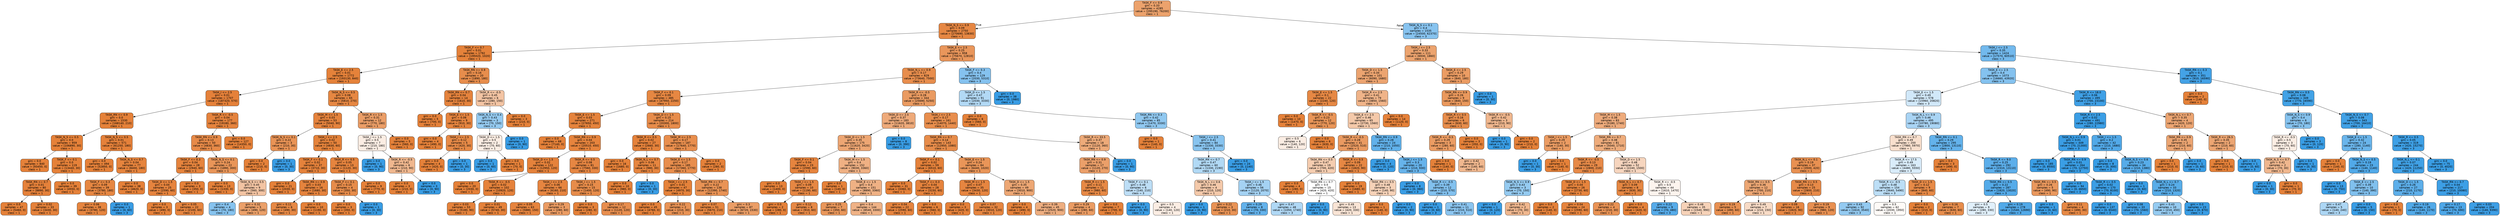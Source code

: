 digraph Tree {
node [shape=box, style="filled, rounded", color="black", fontname=helvetica] ;
edge [fontname=helvetica] ;
0 [label="TASK_F <= 0.9\ngini = 0.33\nsamples = 4285\nvalue = [295190, 76200]\nclass = 1", fillcolor="#eca26c"] ;
1 [label="TASK_N_S <= 0.9\ngini = 0.09\nsamples = 2750\nvalue = [270690, 13830]\nclass = 1", fillcolor="#e68743"] ;
0 -> 1 [labeldistance=2.5, labelangle=45, headlabel="True"] ;
2 [label="TASK_F <= 0.7\ngini = 0.01\nsamples = 1792\nvalue = [195020, 1020]\nclass = 1", fillcolor="#e5823a"] ;
1 -> 2 ;
3 [label="TASK_E <= 2.5\ngini = 0.01\nsamples = 1772\nvalue = [193130, 840]\nclass = 1", fillcolor="#e5823a"] ;
2 -> 3 ;
4 [label="TASK_I <= 2.5\ngini = 0.01\nsamples = 1707\nvalue = [187320, 570]\nclass = 1", fillcolor="#e5813a"] ;
3 -> 4 ;
5 [label="TASK_RN <= 0.9\ngini = 0.0\nsamples = 1530\nvalue = [168140, 210]\nclass = 1", fillcolor="#e58139"] ;
4 -> 5 ;
6 [label="TASK_N_S <= 0.5\ngini = 0.0\nsamples = 959\nvalue = [106890, 30]\nclass = 1", fillcolor="#e58139"] ;
5 -> 6 ;
7 [label="gini = 0.0\nsamples = 840\nvalue = [93450, 0]\nclass = 1", fillcolor="#e58139"] ;
6 -> 7 ;
8 [label="TASK_F <= 0.1\ngini = 0.0\nsamples = 119\nvalue = [13440, 30]\nclass = 1", fillcolor="#e58139"] ;
6 -> 8 ;
9 [label="TASK_RN <= 0.7\ngini = 0.01\nsamples = 80\nvalue = [8890, 30]\nclass = 1", fillcolor="#e5813a"] ;
8 -> 9 ;
10 [label="gini = 0.0\nsamples = 47\nvalue = [5460, 0]\nclass = 1", fillcolor="#e58139"] ;
9 -> 10 ;
11 [label="gini = 0.02\nsamples = 33\nvalue = [3430, 30]\nclass = 1", fillcolor="#e5823b"] ;
9 -> 11 ;
12 [label="gini = 0.0\nsamples = 39\nvalue = [4550, 0]\nclass = 1", fillcolor="#e58139"] ;
8 -> 12 ;
13 [label="TASK_N_S <= 0.5\ngini = 0.01\nsamples = 571\nvalue = [61250, 180]\nclass = 1", fillcolor="#e5813a"] ;
5 -> 13 ;
14 [label="gini = 0.0\nsamples = 494\nvalue = [52850, 0]\nclass = 1", fillcolor="#e58139"] ;
13 -> 14 ;
15 [label="TASK_N_S <= 0.7\ngini = 0.04\nsamples = 77\nvalue = [8400, 180]\nclass = 1", fillcolor="#e6843d"] ;
13 -> 15 ;
16 [label="TASK_F <= 0.3\ngini = 0.09\nsamples = 39\nvalue = [3780, 180]\nclass = 1", fillcolor="#e68742"] ;
15 -> 16 ;
17 [label="gini = 0.06\nsamples = 38\nvalue = [3780, 120]\nclass = 1", fillcolor="#e6853f"] ;
16 -> 17 ;
18 [label="gini = 0.0\nsamples = 1\nvalue = [0, 60]\nclass = 3", fillcolor="#399de5"] ;
16 -> 18 ;
19 [label="gini = 0.0\nsamples = 38\nvalue = [4620, 0]\nclass = 1", fillcolor="#e58139"] ;
15 -> 19 ;
20 [label="TASK_R <= -0.5\ngini = 0.04\nsamples = 177\nvalue = [19180, 360]\nclass = 1", fillcolor="#e5833d"] ;
4 -> 20 ;
21 [label="TASK_RN <= 0.9\ngini = 0.13\nsamples = 50\nvalue = [4830, 360]\nclass = 1", fillcolor="#e78a48"] ;
20 -> 21 ;
22 [label="TASK_F <= 0.3\ngini = 0.04\nsamples = 28\nvalue = [2940, 60]\nclass = 1", fillcolor="#e6843d"] ;
21 -> 22 ;
23 [label="TASK_D <= 1.5\ngini = 0.04\nsamples = 25\nvalue = [2590, 60]\nclass = 1", fillcolor="#e6843e"] ;
22 -> 23 ;
24 [label="gini = 0.0\nsamples = 3\nvalue = [490, 0]\nclass = 1", fillcolor="#e58139"] ;
23 -> 24 ;
25 [label="gini = 0.05\nsamples = 22\nvalue = [2100, 60]\nclass = 1", fillcolor="#e6853f"] ;
23 -> 25 ;
26 [label="gini = 0.0\nsamples = 3\nvalue = [350, 0]\nclass = 1", fillcolor="#e58139"] ;
22 -> 26 ;
27 [label="TASK_N_S <= 0.1\ngini = 0.24\nsamples = 22\nvalue = [1890, 300]\nclass = 1", fillcolor="#e99558"] ;
21 -> 27 ;
28 [label="gini = 0.0\nsamples = 13\nvalue = [1330, 0]\nclass = 1", fillcolor="#e58139"] ;
27 -> 28 ;
29 [label="TASK_N_S <= 0.5\ngini = 0.45\nsamples = 9\nvalue = [560, 300]\nclass = 1", fillcolor="#f3c4a3"] ;
27 -> 29 ;
30 [label="gini = 0.4\nsamples = 4\nvalue = [70, 180]\nclass = 3", fillcolor="#86c3ef"] ;
29 -> 30 ;
31 [label="gini = 0.32\nsamples = 5\nvalue = [490, 120]\nclass = 1", fillcolor="#eba069"] ;
29 -> 31 ;
32 [label="gini = 0.0\nsamples = 127\nvalue = [14350, 0]\nclass = 1", fillcolor="#e58139"] ;
20 -> 32 ;
33 [label="TASK_N_S <= 0.5\ngini = 0.08\nsamples = 65\nvalue = [5810, 270]\nclass = 1", fillcolor="#e68742"] ;
3 -> 33 ;
34 [label="TASK_M <= 1.5\ngini = 0.03\nsamples = 53\nvalue = [5040, 90]\nclass = 1", fillcolor="#e5833d"] ;
33 -> 34 ;
35 [label="TASK_N_S <= 0.1\ngini = 0.22\nsamples = 3\nvalue = [210, 30]\nclass = 1", fillcolor="#e99355"] ;
34 -> 35 ;
36 [label="gini = 0.0\nsamples = 2\nvalue = [210, 0]\nclass = 1", fillcolor="#e58139"] ;
35 -> 36 ;
37 [label="gini = 0.0\nsamples = 1\nvalue = [0, 30]\nclass = 3", fillcolor="#399de5"] ;
35 -> 37 ;
38 [label="TASK_I <= 2.5\ngini = 0.02\nsamples = 50\nvalue = [4830, 60]\nclass = 1", fillcolor="#e5833b"] ;
34 -> 38 ;
39 [label="TASK_F <= 0.1\ngini = 0.02\nsamples = 37\nvalue = [3710, 30]\nclass = 1", fillcolor="#e5823b"] ;
38 -> 39 ;
40 [label="gini = 0.0\nsamples = 21\nvalue = [2030, 0]\nclass = 1", fillcolor="#e58139"] ;
39 -> 40 ;
41 [label="TASK_RN <= 0.9\ngini = 0.03\nsamples = 16\nvalue = [1680, 30]\nclass = 1", fillcolor="#e5833d"] ;
39 -> 41 ;
42 [label="gini = 0.11\nsamples = 6\nvalue = [490, 30]\nclass = 1", fillcolor="#e78945"] ;
41 -> 42 ;
43 [label="gini = 0.0\nsamples = 10\nvalue = [1190, 0]\nclass = 1", fillcolor="#e58139"] ;
41 -> 43 ;
44 [label="TASK_R <= 0.5\ngini = 0.05\nsamples = 13\nvalue = [1120, 30]\nclass = 1", fillcolor="#e6843e"] ;
38 -> 44 ;
45 [label="TASK_F <= 0.1\ngini = 0.15\nsamples = 4\nvalue = [350, 30]\nclass = 1", fillcolor="#e78c4a"] ;
44 -> 45 ;
46 [label="gini = 0.0\nsamples = 3\nvalue = [350, 0]\nclass = 1", fillcolor="#e58139"] ;
45 -> 46 ;
47 [label="gini = 0.0\nsamples = 1\nvalue = [0, 30]\nclass = 3", fillcolor="#399de5"] ;
45 -> 47 ;
48 [label="gini = 0.0\nsamples = 9\nvalue = [770, 0]\nclass = 1", fillcolor="#e58139"] ;
44 -> 48 ;
49 [label="TASK_R <= 1.5\ngini = 0.31\nsamples = 12\nvalue = [770, 180]\nclass = 1", fillcolor="#eb9e67"] ;
33 -> 49 ;
50 [label="TASK_I <= 1.5\ngini = 0.5\nsamples = 7\nvalue = [210, 180]\nclass = 1", fillcolor="#fbede3"] ;
49 -> 50 ;
51 [label="gini = 0.0\nsamples = 1\nvalue = [0, 90]\nclass = 3", fillcolor="#399de5"] ;
50 -> 51 ;
52 [label="TASK_R <= -0.5\ngini = 0.42\nsamples = 6\nvalue = [210, 90]\nclass = 1", fillcolor="#f0b78e"] ;
50 -> 52 ;
53 [label="gini = 0.0\nsamples = 3\nvalue = [210, 0]\nclass = 1", fillcolor="#e58139"] ;
52 -> 53 ;
54 [label="gini = 0.0\nsamples = 3\nvalue = [0, 90]\nclass = 3", fillcolor="#399de5"] ;
52 -> 54 ;
55 [label="gini = 0.0\nsamples = 5\nvalue = [560, 0]\nclass = 1", fillcolor="#e58139"] ;
49 -> 55 ;
56 [label="TASK_RN <= 0.9\ngini = 0.16\nsamples = 20\nvalue = [1890, 180]\nclass = 1", fillcolor="#e78d4c"] ;
2 -> 56 ;
57 [label="TASK_RN <= 0.7\ngini = 0.04\nsamples = 14\nvalue = [1610, 30]\nclass = 1", fillcolor="#e5833d"] ;
56 -> 57 ;
58 [label="gini = 0.0\nsamples = 5\nvalue = [700, 0]\nclass = 1", fillcolor="#e58139"] ;
57 -> 58 ;
59 [label="TASK_E <= 1.5\ngini = 0.06\nsamples = 9\nvalue = [910, 30]\nclass = 1", fillcolor="#e68540"] ;
57 -> 59 ;
60 [label="gini = 0.0\nsamples = 4\nvalue = [490, 0]\nclass = 1", fillcolor="#e58139"] ;
59 -> 60 ;
61 [label="TASK_I <= 2.5\ngini = 0.12\nsamples = 5\nvalue = [420, 30]\nclass = 1", fillcolor="#e78a47"] ;
59 -> 61 ;
62 [label="gini = 0.0\nsamples = 4\nvalue = [420, 0]\nclass = 1", fillcolor="#e58139"] ;
61 -> 62 ;
63 [label="gini = 0.0\nsamples = 1\nvalue = [0, 30]\nclass = 3", fillcolor="#399de5"] ;
61 -> 63 ;
64 [label="TASK_R <= -0.5\ngini = 0.45\nsamples = 6\nvalue = [280, 150]\nclass = 1", fillcolor="#f3c4a3"] ;
56 -> 64 ;
65 [label="TASK_N_S <= 0.4\ngini = 0.43\nsamples = 3\nvalue = [70, 150]\nclass = 3", fillcolor="#95cbf1"] ;
64 -> 65 ;
66 [label="TASK_D <= 1.5\ngini = 0.5\nsamples = 2\nvalue = [70, 60]\nclass = 1", fillcolor="#fbede3"] ;
65 -> 66 ;
67 [label="gini = 0.0\nsamples = 1\nvalue = [0, 60]\nclass = 3", fillcolor="#399de5"] ;
66 -> 67 ;
68 [label="gini = 0.0\nsamples = 1\nvalue = [70, 0]\nclass = 1", fillcolor="#e58139"] ;
66 -> 68 ;
69 [label="gini = 0.0\nsamples = 1\nvalue = [0, 90]\nclass = 3", fillcolor="#399de5"] ;
65 -> 69 ;
70 [label="gini = 0.0\nsamples = 3\nvalue = [210, 0]\nclass = 1", fillcolor="#e58139"] ;
64 -> 70 ;
71 [label="TASK_E <= 2.5\ngini = 0.25\nsamples = 958\nvalue = [75670, 12810]\nclass = 1", fillcolor="#e9965b"] ;
1 -> 71 ;
72 [label="TASK_N_L <= 0.9\ngini = 0.17\nsamples = 829\nvalue = [73640, 7500]\nclass = 1", fillcolor="#e88e4d"] ;
71 -> 72 ;
73 [label="TASK_F <= 0.1\ngini = 0.09\nsamples = 485\nvalue = [47950, 2250]\nclass = 1", fillcolor="#e68742"] ;
72 -> 73 ;
74 [label="TASK_E <= 1.5\ngini = 0.03\nsamples = 271\nvalue = [27650, 450]\nclass = 1", fillcolor="#e5833c"] ;
73 -> 74 ;
75 [label="gini = 0.0\nsamples = 68\nvalue = [7140, 0]\nclass = 1", fillcolor="#e58139"] ;
74 -> 75 ;
76 [label="TASK_RN <= 0.9\ngini = 0.04\nsamples = 203\nvalue = [20510, 450]\nclass = 1", fillcolor="#e6843d"] ;
74 -> 76 ;
77 [label="TASK_D <= 1.5\ngini = 0.02\nsamples = 122\nvalue = [12950, 120]\nclass = 1", fillcolor="#e5823b"] ;
76 -> 77 ;
78 [label="gini = 0.0\nsamples = 20\nvalue = [2030, 0]\nclass = 1", fillcolor="#e58139"] ;
77 -> 78 ;
79 [label="TASK_R <= -0.5\ngini = 0.02\nsamples = 102\nvalue = [10920, 120]\nclass = 1", fillcolor="#e5823b"] ;
77 -> 79 ;
80 [label="gini = 0.03\nsamples = 53\nvalue = [5180, 90]\nclass = 1", fillcolor="#e5833c"] ;
79 -> 80 ;
81 [label="gini = 0.01\nsamples = 49\nvalue = [5740, 30]\nclass = 1", fillcolor="#e5823a"] ;
79 -> 81 ;
82 [label="TASK_R <= 0.5\ngini = 0.08\nsamples = 81\nvalue = [7560, 330]\nclass = 1", fillcolor="#e68642"] ;
76 -> 82 ;
83 [label="TASK_I <= 2.5\ngini = 0.06\nsamples = 66\nvalue = [6160, 210]\nclass = 1", fillcolor="#e68540"] ;
82 -> 83 ;
84 [label="gini = 0.05\nsamples = 63\nvalue = [5880, 150]\nclass = 1", fillcolor="#e6843e"] ;
83 -> 84 ;
85 [label="gini = 0.29\nsamples = 3\nvalue = [280, 60]\nclass = 1", fillcolor="#eb9c63"] ;
83 -> 85 ;
86 [label="TASK_I <= 1.5\ngini = 0.15\nsamples = 15\nvalue = [1400, 120]\nclass = 1", fillcolor="#e78c4a"] ;
82 -> 86 ;
87 [label="gini = 0.0\nsamples = 3\nvalue = [280, 0]\nclass = 1", fillcolor="#e58139"] ;
86 -> 87 ;
88 [label="gini = 0.17\nsamples = 12\nvalue = [1120, 120]\nclass = 1", fillcolor="#e88e4e"] ;
86 -> 88 ;
89 [label="TASK_D <= 1.5\ngini = 0.15\nsamples = 214\nvalue = [20300, 1800]\nclass = 1", fillcolor="#e78c4b"] ;
73 -> 89 ;
90 [label="TASK_R <= 0.5\ngini = 0.02\nsamples = 27\nvalue = [2660, 30]\nclass = 1", fillcolor="#e5823b"] ;
89 -> 90 ;
91 [label="gini = 0.0\nsamples = 16\nvalue = [1680, 0]\nclass = 1", fillcolor="#e58139"] ;
90 -> 91 ;
92 [label="TASK_N_L <= 0.7\ngini = 0.06\nsamples = 11\nvalue = [980, 30]\nclass = 1", fillcolor="#e6853f"] ;
90 -> 92 ;
93 [label="gini = 0.0\nsamples = 10\nvalue = [980, 0]\nclass = 1", fillcolor="#e58139"] ;
92 -> 93 ;
94 [label="gini = 0.0\nsamples = 1\nvalue = [0, 30]\nclass = 3", fillcolor="#399de5"] ;
92 -> 94 ;
95 [label="TASK_M <= 2.5\ngini = 0.17\nsamples = 187\nvalue = [17640, 1770]\nclass = 1", fillcolor="#e88e4d"] ;
89 -> 95 ;
96 [label="TASK_E <= 1.5\ngini = 0.17\nsamples = 185\nvalue = [17360, 1770]\nclass = 1", fillcolor="#e88e4d"] ;
95 -> 96 ;
97 [label="TASK_I <= 2.5\ngini = 0.01\nsamples = 47\nvalue = [4970, 30]\nclass = 1", fillcolor="#e5823a"] ;
96 -> 97 ;
98 [label="gini = 0.0\nsamples = 45\nvalue = [4760, 0]\nclass = 1", fillcolor="#e58139"] ;
97 -> 98 ;
99 [label="gini = 0.22\nsamples = 2\nvalue = [210, 30]\nclass = 1", fillcolor="#e99355"] ;
97 -> 99 ;
100 [label="TASK_RN <= 0.7\ngini = 0.22\nsamples = 138\nvalue = [12390, 1740]\nclass = 1", fillcolor="#e99355"] ;
96 -> 100 ;
101 [label="gini = 0.07\nsamples = 51\nvalue = [5670, 210]\nclass = 1", fillcolor="#e68640"] ;
100 -> 101 ;
102 [label="gini = 0.3\nsamples = 87\nvalue = [6720, 1530]\nclass = 1", fillcolor="#eb9e66"] ;
100 -> 102 ;
103 [label="gini = 0.0\nsamples = 2\nvalue = [280, 0]\nclass = 1", fillcolor="#e58139"] ;
95 -> 103 ;
104 [label="TASK_R <= -0.5\ngini = 0.28\nsamples = 344\nvalue = [25690, 5250]\nclass = 1", fillcolor="#ea9b61"] ;
72 -> 104 ;
105 [label="TASK_D <= 2.5\ngini = 0.37\nsamples = 183\nvalue = [11620, 3810]\nclass = 1", fillcolor="#eeaa7a"] ;
104 -> 105 ;
106 [label="TASK_D <= 1.5\ngini = 0.35\nsamples = 175\nvalue = [11620, 3420]\nclass = 1", fillcolor="#eda673"] ;
105 -> 106 ;
107 [label="TASK_F <= 0.1\ngini = 0.04\nsamples = 23\nvalue = [2590, 60]\nclass = 1", fillcolor="#e6843e"] ;
106 -> 107 ;
108 [label="gini = 0.0\nsamples = 13\nvalue = [1400, 0]\nclass = 1", fillcolor="#e58139"] ;
107 -> 108 ;
109 [label="TASK_I <= 1.5\ngini = 0.09\nsamples = 10\nvalue = [1190, 60]\nclass = 1", fillcolor="#e68743"] ;
107 -> 109 ;
110 [label="gini = 0.0\nsamples = 2\nvalue = [280, 0]\nclass = 1", fillcolor="#e58139"] ;
109 -> 110 ;
111 [label="gini = 0.12\nsamples = 8\nvalue = [910, 60]\nclass = 1", fillcolor="#e78946"] ;
109 -> 111 ;
112 [label="TASK_M <= 1.5\ngini = 0.4\nsamples = 152\nvalue = [9030, 3360]\nclass = 1", fillcolor="#efb083"] ;
106 -> 112 ;
113 [label="gini = 0.0\nsamples = 1\nvalue = [140, 0]\nclass = 1", fillcolor="#e58139"] ;
112 -> 113 ;
114 [label="TASK_E <= 1.5\ngini = 0.4\nsamples = 151\nvalue = [8890, 3360]\nclass = 1", fillcolor="#efb184"] ;
112 -> 114 ;
115 [label="gini = 0.25\nsamples = 7\nvalue = [350, 60]\nclass = 1", fillcolor="#e9975b"] ;
114 -> 115 ;
116 [label="gini = 0.4\nsamples = 144\nvalue = [8540, 3300]\nclass = 1", fillcolor="#efb286"] ;
114 -> 116 ;
117 [label="gini = 0.0\nsamples = 8\nvalue = [0, 390]\nclass = 3", fillcolor="#399de5"] ;
105 -> 117 ;
118 [label="TASK_I <= 2.5\ngini = 0.17\nsamples = 161\nvalue = [14070, 1440]\nclass = 1", fillcolor="#e88e4d"] ;
104 -> 118 ;
119 [label="TASK_RN <= 0.7\ngini = 0.14\nsamples = 143\nvalue = [12950, 1080]\nclass = 1", fillcolor="#e78c4a"] ;
118 -> 119 ;
120 [label="TASK_F <= 0.1\ngini = 0.02\nsamples = 59\nvalue = [6510, 60]\nclass = 1", fillcolor="#e5823b"] ;
119 -> 120 ;
121 [label="gini = 0.0\nsamples = 31\nvalue = [3360, 0]\nclass = 1", fillcolor="#e58139"] ;
120 -> 121 ;
122 [label="TASK_F <= 0.3\ngini = 0.04\nsamples = 28\nvalue = [3150, 60]\nclass = 1", fillcolor="#e5833d"] ;
120 -> 122 ;
123 [label="gini = 0.04\nsamples = 22\nvalue = [2590, 60]\nclass = 1", fillcolor="#e6843e"] ;
122 -> 123 ;
124 [label="gini = 0.0\nsamples = 6\nvalue = [560, 0]\nclass = 1", fillcolor="#e58139"] ;
122 -> 124 ;
125 [label="TASK_E <= 1.5\ngini = 0.24\nsamples = 84\nvalue = [6440, 1020]\nclass = 1", fillcolor="#e99558"] ;
119 -> 125 ;
126 [label="TASK_M <= 1.5\ngini = 0.07\nsamples = 35\nvalue = [3430, 120]\nclass = 1", fillcolor="#e68540"] ;
125 -> 126 ;
127 [label="gini = 0.0\nsamples = 3\nvalue = [420, 0]\nclass = 1", fillcolor="#e58139"] ;
126 -> 127 ;
128 [label="gini = 0.07\nsamples = 32\nvalue = [3010, 120]\nclass = 1", fillcolor="#e68641"] ;
126 -> 128 ;
129 [label="TASK_D <= 1.5\ngini = 0.35\nsamples = 49\nvalue = [3010, 900]\nclass = 1", fillcolor="#eda774"] ;
125 -> 129 ;
130 [label="gini = 0.0\nsamples = 4\nvalue = [490, 0]\nclass = 1", fillcolor="#e58139"] ;
129 -> 130 ;
131 [label="gini = 0.39\nsamples = 45\nvalue = [2520, 900]\nclass = 1", fillcolor="#eeae80"] ;
129 -> 131 ;
132 [label="TASK_R <= 33.5\ngini = 0.37\nsamples = 18\nvalue = [1120, 360]\nclass = 1", fillcolor="#edaa79"] ;
118 -> 132 ;
133 [label="TASK_RN <= 0.9\ngini = 0.31\nsamples = 17\nvalue = [1120, 270]\nclass = 1", fillcolor="#eb9f69"] ;
132 -> 133 ;
134 [label="TASK_R <= 1.5\ngini = 0.11\nsamples = 11\nvalue = [980, 60]\nclass = 1", fillcolor="#e78945"] ;
133 -> 134 ;
135 [label="gini = 0.29\nsamples = 4\nvalue = [280, 60]\nclass = 1", fillcolor="#eb9c63"] ;
134 -> 135 ;
136 [label="gini = 0.0\nsamples = 7\nvalue = [700, 0]\nclass = 1", fillcolor="#e58139"] ;
134 -> 136 ;
137 [label="TASK_F <= 0.1\ngini = 0.48\nsamples = 6\nvalue = [140, 210]\nclass = 3", fillcolor="#bddef6"] ;
133 -> 137 ;
138 [label="gini = 0.0\nsamples = 2\nvalue = [0, 90]\nclass = 3", fillcolor="#399de5"] ;
137 -> 138 ;
139 [label="gini = 0.5\nsamples = 4\nvalue = [140, 120]\nclass = 1", fillcolor="#fbede3"] ;
137 -> 139 ;
140 [label="gini = 0.0\nsamples = 1\nvalue = [0, 90]\nclass = 3", fillcolor="#399de5"] ;
132 -> 140 ;
141 [label="TASK_F <= 0.3\ngini = 0.4\nsamples = 129\nvalue = [2030, 5310]\nclass = 3", fillcolor="#85c2ef"] ;
71 -> 141 ;
142 [label="TASK_D <= 1.5\ngini = 0.47\nsamples = 91\nvalue = [2030, 3330]\nclass = 3", fillcolor="#b2d9f5"] ;
141 -> 142 ;
143 [label="gini = 0.0\nsamples = 6\nvalue = [560, 0]\nclass = 1", fillcolor="#e58139"] ;
142 -> 143 ;
144 [label="TASK_RN <= 0.3\ngini = 0.42\nsamples = 85\nvalue = [1470, 3330]\nclass = 3", fillcolor="#90c8f0"] ;
142 -> 144 ;
145 [label="gini = 0.0\nsamples = 1\nvalue = [140, 0]\nclass = 1", fillcolor="#e58139"] ;
144 -> 145 ;
146 [label="TASK_I <= 2.5\ngini = 0.41\nsamples = 84\nvalue = [1330, 3330]\nclass = 3", fillcolor="#88c4ef"] ;
144 -> 146 ;
147 [label="TASK_RN <= 0.7\ngini = 0.47\nsamples = 60\nvalue = [1330, 2190]\nclass = 3", fillcolor="#b1d9f5"] ;
146 -> 147 ;
148 [label="TASK_N_L <= 0.6\ngini = 0.46\nsamples = 4\nvalue = [210, 120]\nclass = 1", fillcolor="#f4c9aa"] ;
147 -> 148 ;
149 [label="gini = 0.0\nsamples = 1\nvalue = [0, 90]\nclass = 3", fillcolor="#399de5"] ;
148 -> 149 ;
150 [label="gini = 0.22\nsamples = 3\nvalue = [210, 30]\nclass = 1", fillcolor="#e99355"] ;
148 -> 150 ;
151 [label="TASK_I <= 1.5\ngini = 0.46\nsamples = 56\nvalue = [1120, 2070]\nclass = 3", fillcolor="#a4d2f3"] ;
147 -> 151 ;
152 [label="gini = 0.29\nsamples = 8\nvalue = [70, 330]\nclass = 3", fillcolor="#63b2eb"] ;
151 -> 152 ;
153 [label="gini = 0.47\nsamples = 48\nvalue = [1050, 1740]\nclass = 3", fillcolor="#b0d8f5"] ;
151 -> 153 ;
154 [label="gini = 0.0\nsamples = 24\nvalue = [0, 1140]\nclass = 3", fillcolor="#399de5"] ;
146 -> 154 ;
155 [label="gini = 0.0\nsamples = 38\nvalue = [0, 1980]\nclass = 3", fillcolor="#399de5"] ;
141 -> 155 ;
156 [label="TASK_N_S <= 0.1\ngini = 0.4\nsamples = 1535\nvalue = [24500, 62370]\nclass = 3", fillcolor="#87c3ef"] ;
0 -> 156 [labeldistance=2.5, labelangle=-45, headlabel="False"] ;
157 [label="TASK_I <= 2.5\ngini = 0.33\nsamples = 111\nvalue = [6930, 1860]\nclass = 1", fillcolor="#eca36e"] ;
156 -> 157 ;
158 [label="TASK_D <= 1.5\ngini = 0.34\nsamples = 101\nvalue = [6090, 1680]\nclass = 1", fillcolor="#eca470"] ;
157 -> 158 ;
159 [label="TASK_E <= 1.5\ngini = 0.1\nsamples = 22\nvalue = [2240, 120]\nclass = 1", fillcolor="#e68844"] ;
158 -> 159 ;
160 [label="gini = 0.0\nsamples = 10\nvalue = [1470, 0]\nclass = 1", fillcolor="#e58139"] ;
159 -> 160 ;
161 [label="TASK_R <= -0.5\ngini = 0.23\nsamples = 12\nvalue = [770, 120]\nclass = 1", fillcolor="#e99558"] ;
159 -> 161 ;
162 [label="gini = 0.5\nsamples = 6\nvalue = [140, 120]\nclass = 1", fillcolor="#fbede3"] ;
161 -> 162 ;
163 [label="gini = 0.0\nsamples = 6\nvalue = [630, 0]\nclass = 1", fillcolor="#e58139"] ;
161 -> 163 ;
164 [label="TASK_R <= 2.5\ngini = 0.41\nsamples = 79\nvalue = [3850, 1560]\nclass = 1", fillcolor="#f0b489"] ;
158 -> 164 ;
165 [label="TASK_E <= 2.5\ngini = 0.46\nsamples = 65\nvalue = [2730, 1560]\nclass = 1", fillcolor="#f4c9aa"] ;
164 -> 165 ;
166 [label="TASK_R <= -0.5\ngini = 0.28\nsamples = 41\nvalue = [2520, 510]\nclass = 1", fillcolor="#ea9a61"] ;
165 -> 166 ;
167 [label="TASK_RN <= 0.5\ngini = 0.47\nsamples = 19\nvalue = [700, 420]\nclass = 1", fillcolor="#f5cdb0"] ;
166 -> 167 ;
168 [label="gini = 0.0\nsamples = 4\nvalue = [280, 0]\nclass = 1", fillcolor="#e58139"] ;
167 -> 168 ;
169 [label="TASK_RN <= 0.7\ngini = 0.5\nsamples = 15\nvalue = [420, 420]\nclass = 1", fillcolor="#ffffff"] ;
167 -> 169 ;
170 [label="gini = 0.0\nsamples = 2\nvalue = [0, 90]\nclass = 3", fillcolor="#399de5"] ;
169 -> 170 ;
171 [label="gini = 0.49\nsamples = 13\nvalue = [420, 330]\nclass = 1", fillcolor="#f9e4d5"] ;
169 -> 171 ;
172 [label="TASK_R <= 0.5\ngini = 0.09\nsamples = 22\nvalue = [1820, 90]\nclass = 1", fillcolor="#e68743"] ;
166 -> 172 ;
173 [label="gini = 0.0\nsamples = 19\nvalue = [1680, 0]\nclass = 1", fillcolor="#e58139"] ;
172 -> 173 ;
174 [label="TASK_RN <= 0.5\ngini = 0.48\nsamples = 3\nvalue = [140, 90]\nclass = 1", fillcolor="#f6d2b8"] ;
172 -> 174 ;
175 [label="gini = 0.0\nsamples = 1\nvalue = [140, 0]\nclass = 1", fillcolor="#e58139"] ;
174 -> 175 ;
176 [label="gini = 0.0\nsamples = 2\nvalue = [0, 90]\nclass = 3", fillcolor="#399de5"] ;
174 -> 176 ;
177 [label="TASK_RN <= 0.9\ngini = 0.28\nsamples = 24\nvalue = [210, 1050]\nclass = 3", fillcolor="#61b1ea"] ;
165 -> 177 ;
178 [label="gini = 0.0\nsamples = 4\nvalue = [0, 120]\nclass = 3", fillcolor="#399de5"] ;
177 -> 178 ;
179 [label="TASK_I <= 1.5\ngini = 0.3\nsamples = 20\nvalue = [210, 930]\nclass = 3", fillcolor="#66b3eb"] ;
177 -> 179 ;
180 [label="gini = 0.0\nsamples = 8\nvalue = [0, 360]\nclass = 3", fillcolor="#399de5"] ;
179 -> 180 ;
181 [label="TASK_R <= -0.5\ngini = 0.39\nsamples = 12\nvalue = [210, 570]\nclass = 3", fillcolor="#82c1ef"] ;
179 -> 181 ;
182 [label="gini = 0.0\nsamples = 1\nvalue = [0, 60]\nclass = 3", fillcolor="#399de5"] ;
181 -> 182 ;
183 [label="gini = 0.41\nsamples = 11\nvalue = [210, 510]\nclass = 3", fillcolor="#8bc5f0"] ;
181 -> 183 ;
184 [label="gini = 0.0\nsamples = 14\nvalue = [1120, 0]\nclass = 1", fillcolor="#e58139"] ;
164 -> 184 ;
185 [label="TASK_E <= 2.5\ngini = 0.29\nsamples = 10\nvalue = [840, 180]\nclass = 1", fillcolor="#eb9c63"] ;
157 -> 185 ;
186 [label="TASK_RN <= 0.9\ngini = 0.26\nsamples = 9\nvalue = [840, 150]\nclass = 1", fillcolor="#ea985c"] ;
185 -> 186 ;
187 [label="TASK_R <= 0.5\ngini = 0.16\nsamples = 6\nvalue = [630, 60]\nclass = 1", fillcolor="#e78d4c"] ;
186 -> 187 ;
188 [label="TASK_R <= -0.5\ngini = 0.29\nsamples = 3\nvalue = [280, 60]\nclass = 1", fillcolor="#eb9c63"] ;
187 -> 188 ;
189 [label="gini = 0.0\nsamples = 1\nvalue = [140, 0]\nclass = 1", fillcolor="#e58139"] ;
188 -> 189 ;
190 [label="gini = 0.42\nsamples = 2\nvalue = [140, 60]\nclass = 1", fillcolor="#f0b78e"] ;
188 -> 190 ;
191 [label="gini = 0.0\nsamples = 3\nvalue = [350, 0]\nclass = 1", fillcolor="#e58139"] ;
187 -> 191 ;
192 [label="TASK_R <= -0.5\ngini = 0.42\nsamples = 3\nvalue = [210, 90]\nclass = 1", fillcolor="#f0b78e"] ;
186 -> 192 ;
193 [label="gini = 0.0\nsamples = 1\nvalue = [0, 90]\nclass = 3", fillcolor="#399de5"] ;
192 -> 193 ;
194 [label="gini = 0.0\nsamples = 2\nvalue = [210, 0]\nclass = 1", fillcolor="#e58139"] ;
192 -> 194 ;
195 [label="gini = 0.0\nsamples = 1\nvalue = [0, 30]\nclass = 3", fillcolor="#399de5"] ;
185 -> 195 ;
196 [label="TASK_I <= 2.5\ngini = 0.35\nsamples = 1424\nvalue = [17570, 60510]\nclass = 3", fillcolor="#72b9ed"] ;
156 -> 196 ;
197 [label="TASK_E <= 2.5\ngini = 0.4\nsamples = 1073\nvalue = [16660, 43920]\nclass = 3", fillcolor="#84c2ef"] ;
196 -> 197 ;
198 [label="TASK_E <= 1.5\ngini = 0.49\nsamples = 578\nvalue = [15960, 20820]\nclass = 3", fillcolor="#d1e8f9"] ;
197 -> 198 ;
199 [label="TASK_M <= 1.5\ngini = 0.38\nsamples = 83\nvalue = [5180, 1740]\nclass = 1", fillcolor="#eeab7c"] ;
198 -> 199 ;
200 [label="TASK_I <= 1.5\ngini = 0.29\nsamples = 2\nvalue = [140, 30]\nclass = 1", fillcolor="#eb9c63"] ;
199 -> 200 ;
201 [label="gini = 0.0\nsamples = 1\nvalue = [0, 30]\nclass = 3", fillcolor="#399de5"] ;
200 -> 201 ;
202 [label="gini = 0.0\nsamples = 1\nvalue = [140, 0]\nclass = 1", fillcolor="#e58139"] ;
200 -> 202 ;
203 [label="TASK_RN <= 0.7\ngini = 0.38\nsamples = 81\nvalue = [5040, 1710]\nclass = 1", fillcolor="#eeac7c"] ;
199 -> 203 ;
204 [label="TASK_R <= -0.5\ngini = 0.13\nsamples = 29\nvalue = [2800, 210]\nclass = 1", fillcolor="#e78a48"] ;
203 -> 204 ;
205 [label="TASK_N_S <= 0.9\ngini = 0.43\nsamples = 3\nvalue = [70, 150]\nclass = 3", fillcolor="#95cbf1"] ;
204 -> 205 ;
206 [label="gini = 0.0\nsamples = 1\nvalue = [0, 120]\nclass = 3", fillcolor="#399de5"] ;
205 -> 206 ;
207 [label="gini = 0.42\nsamples = 2\nvalue = [70, 30]\nclass = 1", fillcolor="#f0b78e"] ;
205 -> 207 ;
208 [label="TASK_D <= 1.5\ngini = 0.04\nsamples = 26\nvalue = [2730, 60]\nclass = 1", fillcolor="#e6843d"] ;
204 -> 208 ;
209 [label="gini = 0.0\nsamples = 2\nvalue = [140, 0]\nclass = 1", fillcolor="#e58139"] ;
208 -> 209 ;
210 [label="gini = 0.04\nsamples = 24\nvalue = [2590, 60]\nclass = 1", fillcolor="#e6843e"] ;
208 -> 210 ;
211 [label="TASK_D <= 1.5\ngini = 0.48\nsamples = 52\nvalue = [2240, 1500]\nclass = 1", fillcolor="#f6d5be"] ;
203 -> 211 ;
212 [label="TASK_N_L <= 0.7\ngini = 0.09\nsamples = 8\nvalue = [630, 30]\nclass = 1", fillcolor="#e68742"] ;
211 -> 212 ;
213 [label="gini = 0.22\nsamples = 4\nvalue = [210, 30]\nclass = 1", fillcolor="#e99355"] ;
212 -> 213 ;
214 [label="gini = 0.0\nsamples = 4\nvalue = [420, 0]\nclass = 1", fillcolor="#e58139"] ;
212 -> 214 ;
215 [label="TASK_R <= -0.5\ngini = 0.5\nsamples = 44\nvalue = [1610, 1470]\nclass = 1", fillcolor="#fdf4ee"] ;
211 -> 215 ;
216 [label="gini = 0.22\nsamples = 9\nvalue = [70, 480]\nclass = 3", fillcolor="#56abe9"] ;
215 -> 216 ;
217 [label="gini = 0.48\nsamples = 35\nvalue = [1540, 990]\nclass = 1", fillcolor="#f6d2b8"] ;
215 -> 217 ;
218 [label="TASK_N_L <= 0.9\ngini = 0.46\nsamples = 495\nvalue = [10780, 19080]\nclass = 3", fillcolor="#a9d4f4"] ;
198 -> 218 ;
219 [label="TASK_RN <= 0.7\ngini = 0.49\nsamples = 200\nvalue = [7980, 5970]\nclass = 1", fillcolor="#f8dfcd"] ;
218 -> 219 ;
220 [label="TASK_N_L <= 0.1\ngini = 0.19\nsamples = 37\nvalue = [3500, 420]\nclass = 1", fillcolor="#e89051"] ;
219 -> 220 ;
221 [label="TASK_RN <= 0.5\ngini = 0.36\nsamples = 12\nvalue = [700, 210]\nclass = 1", fillcolor="#eda774"] ;
220 -> 221 ;
222 [label="gini = 0.19\nsamples = 5\nvalue = [490, 60]\nclass = 1", fillcolor="#e89051"] ;
221 -> 222 ;
223 [label="gini = 0.49\nsamples = 7\nvalue = [210, 150]\nclass = 1", fillcolor="#f8dbc6"] ;
221 -> 223 ;
224 [label="TASK_RN <= 0.5\ngini = 0.13\nsamples = 25\nvalue = [2800, 210]\nclass = 1", fillcolor="#e78a48"] ;
220 -> 224 ;
225 [label="gini = 0.09\nsamples = 16\nvalue = [1820, 90]\nclass = 1", fillcolor="#e68743"] ;
224 -> 225 ;
226 [label="gini = 0.19\nsamples = 9\nvalue = [980, 120]\nclass = 1", fillcolor="#e89051"] ;
224 -> 226 ;
227 [label="TASK_R <= 17.5\ngini = 0.49\nsamples = 163\nvalue = [4480, 5550]\nclass = 3", fillcolor="#d9ecfa"] ;
219 -> 227 ;
228 [label="TASK_R <= -0.5\ngini = 0.48\nsamples = 154\nvalue = [3640, 5490]\nclass = 3", fillcolor="#bcdef6"] ;
227 -> 228 ;
229 [label="gini = 0.43\nsamples = 92\nvalue = [1610, 3540]\nclass = 3", fillcolor="#93caf1"] ;
228 -> 229 ;
230 [label="gini = 0.5\nsamples = 62\nvalue = [2030, 1950]\nclass = 1", fillcolor="#fefaf7"] ;
228 -> 230 ;
231 [label="TASK_D <= 1.5\ngini = 0.12\nsamples = 9\nvalue = [840, 60]\nclass = 1", fillcolor="#e78a47"] ;
227 -> 231 ;
232 [label="gini = 0.0\nsamples = 2\nvalue = [210, 0]\nclass = 1", fillcolor="#e58139"] ;
231 -> 232 ;
233 [label="gini = 0.16\nsamples = 7\nvalue = [630, 60]\nclass = 1", fillcolor="#e78d4c"] ;
231 -> 233 ;
234 [label="TASK_RN <= 0.1\ngini = 0.29\nsamples = 295\nvalue = [2800, 13110]\nclass = 3", fillcolor="#63b2eb"] ;
218 -> 234 ;
235 [label="gini = 0.0\nsamples = 3\nvalue = [490, 0]\nclass = 1", fillcolor="#e58139"] ;
234 -> 235 ;
236 [label="TASK_R <= 9.0\ngini = 0.25\nsamples = 292\nvalue = [2310, 13110]\nclass = 3", fillcolor="#5caeea"] ;
234 -> 236 ;
237 [label="TASK_RN <= 0.5\ngini = 0.22\nsamples = 287\nvalue = [1820, 13020]\nclass = 3", fillcolor="#55abe9"] ;
236 -> 237 ;
238 [label="gini = 0.5\nsamples = 9\nvalue = [280, 330]\nclass = 3", fillcolor="#e1f0fb"] ;
237 -> 238 ;
239 [label="gini = 0.19\nsamples = 278\nvalue = [1540, 12690]\nclass = 3", fillcolor="#51a9e8"] ;
237 -> 239 ;
240 [label="TASK_RN <= 0.5\ngini = 0.26\nsamples = 5\nvalue = [490, 90]\nclass = 1", fillcolor="#ea985d"] ;
236 -> 240 ;
241 [label="gini = 0.0\nsamples = 1\nvalue = [0, 60]\nclass = 3", fillcolor="#399de5"] ;
240 -> 241 ;
242 [label="gini = 0.11\nsamples = 4\nvalue = [490, 30]\nclass = 1", fillcolor="#e78945"] ;
240 -> 242 ;
243 [label="TASK_R <= 18.0\ngini = 0.06\nsamples = 495\nvalue = [700, 23100]\nclass = 3", fillcolor="#3fa0e6"] ;
197 -> 243 ;
244 [label="TASK_R <= 2.5\ngini = 0.02\nsamples = 491\nvalue = [280, 22980]\nclass = 3", fillcolor="#3b9ee5"] ;
243 -> 244 ;
245 [label="TASK_N_L <= 0.9\ngini = 0.01\nsamples = 449\nvalue = [70, 21300]\nclass = 3", fillcolor="#3a9de5"] ;
244 -> 245 ;
246 [label="gini = 0.0\nsamples = 185\nvalue = [0, 8550]\nclass = 3", fillcolor="#399de5"] ;
245 -> 246 ;
247 [label="TASK_RN <= 0.9\ngini = 0.01\nsamples = 264\nvalue = [70, 12750]\nclass = 3", fillcolor="#3a9ee5"] ;
245 -> 247 ;
248 [label="gini = 0.0\nsamples = 94\nvalue = [0, 4650]\nclass = 3", fillcolor="#399de5"] ;
247 -> 248 ;
249 [label="TASK_R <= 0.5\ngini = 0.02\nsamples = 170\nvalue = [70, 8100]\nclass = 3", fillcolor="#3b9ee5"] ;
247 -> 249 ;
250 [label="gini = 0.0\nsamples = 137\nvalue = [0, 6540]\nclass = 3", fillcolor="#399de5"] ;
249 -> 250 ;
251 [label="gini = 0.08\nsamples = 33\nvalue = [70, 1560]\nclass = 3", fillcolor="#42a1e6"] ;
249 -> 251 ;
252 [label="TASK_I <= 1.5\ngini = 0.2\nsamples = 42\nvalue = [210, 1680]\nclass = 3", fillcolor="#52a9e8"] ;
244 -> 252 ;
253 [label="gini = 0.0\nsamples = 8\nvalue = [0, 300]\nclass = 3", fillcolor="#399de5"] ;
252 -> 253 ;
254 [label="TASK_N_S <= 0.6\ngini = 0.23\nsamples = 34\nvalue = [210, 1380]\nclass = 3", fillcolor="#57ace9"] ;
252 -> 254 ;
255 [label="gini = 0.0\nsamples = 1\nvalue = [0, 60]\nclass = 3", fillcolor="#399de5"] ;
254 -> 255 ;
256 [label="TASK_N_L <= 0.7\ngini = 0.24\nsamples = 33\nvalue = [210, 1320]\nclass = 3", fillcolor="#58ade9"] ;
254 -> 256 ;
257 [label="gini = 0.43\nsamples = 10\nvalue = [210, 450]\nclass = 3", fillcolor="#95cbf1"] ;
256 -> 257 ;
258 [label="gini = 0.0\nsamples = 23\nvalue = [0, 870]\nclass = 3", fillcolor="#399de5"] ;
256 -> 258 ;
259 [label="TASK_N_L <= 0.7\ngini = 0.35\nsamples = 4\nvalue = [420, 120]\nclass = 1", fillcolor="#eca572"] ;
243 -> 259 ;
260 [label="TASK_RN <= 0.9\ngini = 0.35\nsamples = 2\nvalue = [210, 60]\nclass = 1", fillcolor="#eca572"] ;
259 -> 260 ;
261 [label="gini = 0.0\nsamples = 1\nvalue = [210, 0]\nclass = 1", fillcolor="#e58139"] ;
260 -> 261 ;
262 [label="gini = 0.0\nsamples = 1\nvalue = [0, 60]\nclass = 3", fillcolor="#399de5"] ;
260 -> 262 ;
263 [label="TASK_R <= 26.5\ngini = 0.35\nsamples = 2\nvalue = [210, 60]\nclass = 1", fillcolor="#eca572"] ;
259 -> 263 ;
264 [label="gini = 0.0\nsamples = 1\nvalue = [210, 0]\nclass = 1", fillcolor="#e58139"] ;
263 -> 264 ;
265 [label="gini = 0.0\nsamples = 1\nvalue = [0, 60]\nclass = 3", fillcolor="#399de5"] ;
263 -> 265 ;
266 [label="TASK_RN <= 0.3\ngini = 0.1\nsamples = 351\nvalue = [910, 16590]\nclass = 3", fillcolor="#44a2e6"] ;
196 -> 266 ;
267 [label="gini = 0.0\nsamples = 2\nvalue = [140, 0]\nclass = 1", fillcolor="#e58139"] ;
266 -> 267 ;
268 [label="TASK_RN <= 0.5\ngini = 0.08\nsamples = 349\nvalue = [770, 16590]\nclass = 3", fillcolor="#42a2e6"] ;
266 -> 268 ;
269 [label="TASK_N_S <= 0.9\ngini = 0.4\nsamples = 6\nvalue = [70, 180]\nclass = 3", fillcolor="#86c3ef"] ;
268 -> 269 ;
270 [label="TASK_R <= -0.5\ngini = 0.5\nsamples = 3\nvalue = [70, 60]\nclass = 1", fillcolor="#fbede3"] ;
269 -> 270 ;
271 [label="TASK_N_S <= 0.7\ngini = 0.42\nsamples = 2\nvalue = [70, 30]\nclass = 1", fillcolor="#f0b78e"] ;
270 -> 271 ;
272 [label="gini = 0.0\nsamples = 1\nvalue = [0, 30]\nclass = 3", fillcolor="#399de5"] ;
271 -> 272 ;
273 [label="gini = 0.0\nsamples = 1\nvalue = [70, 0]\nclass = 1", fillcolor="#e58139"] ;
271 -> 273 ;
274 [label="gini = 0.0\nsamples = 1\nvalue = [0, 30]\nclass = 3", fillcolor="#399de5"] ;
270 -> 274 ;
275 [label="gini = 0.0\nsamples = 3\nvalue = [0, 120]\nclass = 3", fillcolor="#399de5"] ;
269 -> 275 ;
276 [label="TASK_N_S <= 0.7\ngini = 0.08\nsamples = 343\nvalue = [700, 16410]\nclass = 3", fillcolor="#41a1e6"] ;
268 -> 276 ;
277 [label="TASK_E <= 1.5\ngini = 0.32\nsamples = 24\nvalue = [280, 1140]\nclass = 3", fillcolor="#6ab5eb"] ;
276 -> 277 ;
278 [label="gini = 0.0\nsamples = 1\nvalue = [140, 0]\nclass = 1", fillcolor="#e58139"] ;
277 -> 278 ;
279 [label="TASK_N_S <= 0.5\ngini = 0.19\nsamples = 23\nvalue = [140, 1140]\nclass = 3", fillcolor="#51a9e8"] ;
277 -> 279 ;
280 [label="gini = 0.0\nsamples = 13\nvalue = [0, 750]\nclass = 3", fillcolor="#399de5"] ;
279 -> 280 ;
281 [label="TASK_E <= 2.5\ngini = 0.39\nsamples = 10\nvalue = [140, 390]\nclass = 3", fillcolor="#80c0ee"] ;
279 -> 281 ;
282 [label="gini = 0.47\nsamples = 5\nvalue = [140, 240]\nclass = 3", fillcolor="#acd6f4"] ;
281 -> 282 ;
283 [label="gini = 0.0\nsamples = 5\nvalue = [0, 150]\nclass = 3", fillcolor="#399de5"] ;
281 -> 283 ;
284 [label="TASK_R <= 0.5\ngini = 0.05\nsamples = 319\nvalue = [420, 15270]\nclass = 3", fillcolor="#3ea0e6"] ;
276 -> 284 ;
285 [label="TASK_N_L <= 0.1\ngini = 0.07\nsamples = 244\nvalue = [420, 11250]\nclass = 3", fillcolor="#40a1e6"] ;
284 -> 285 ;
286 [label="TASK_D <= 1.5\ngini = 0.26\nsamples = 27\nvalue = [210, 1170]\nclass = 3", fillcolor="#5dafea"] ;
285 -> 286 ;
287 [label="gini = 0.0\nsamples = 1\nvalue = [70, 0]\nclass = 1", fillcolor="#e58139"] ;
286 -> 287 ;
288 [label="gini = 0.19\nsamples = 26\nvalue = [140, 1170]\nclass = 3", fillcolor="#51a9e8"] ;
286 -> 288 ;
289 [label="TASK_RN <= 0.7\ngini = 0.04\nsamples = 217\nvalue = [210, 10080]\nclass = 3", fillcolor="#3d9fe6"] ;
285 -> 289 ;
290 [label="gini = 0.17\nsamples = 13\nvalue = [70, 690]\nclass = 3", fillcolor="#4da7e8"] ;
289 -> 290 ;
291 [label="gini = 0.03\nsamples = 204\nvalue = [140, 9390]\nclass = 3", fillcolor="#3c9ee5"] ;
289 -> 291 ;
292 [label="gini = 0.0\nsamples = 75\nvalue = [0, 4020]\nclass = 3", fillcolor="#399de5"] ;
284 -> 292 ;
}